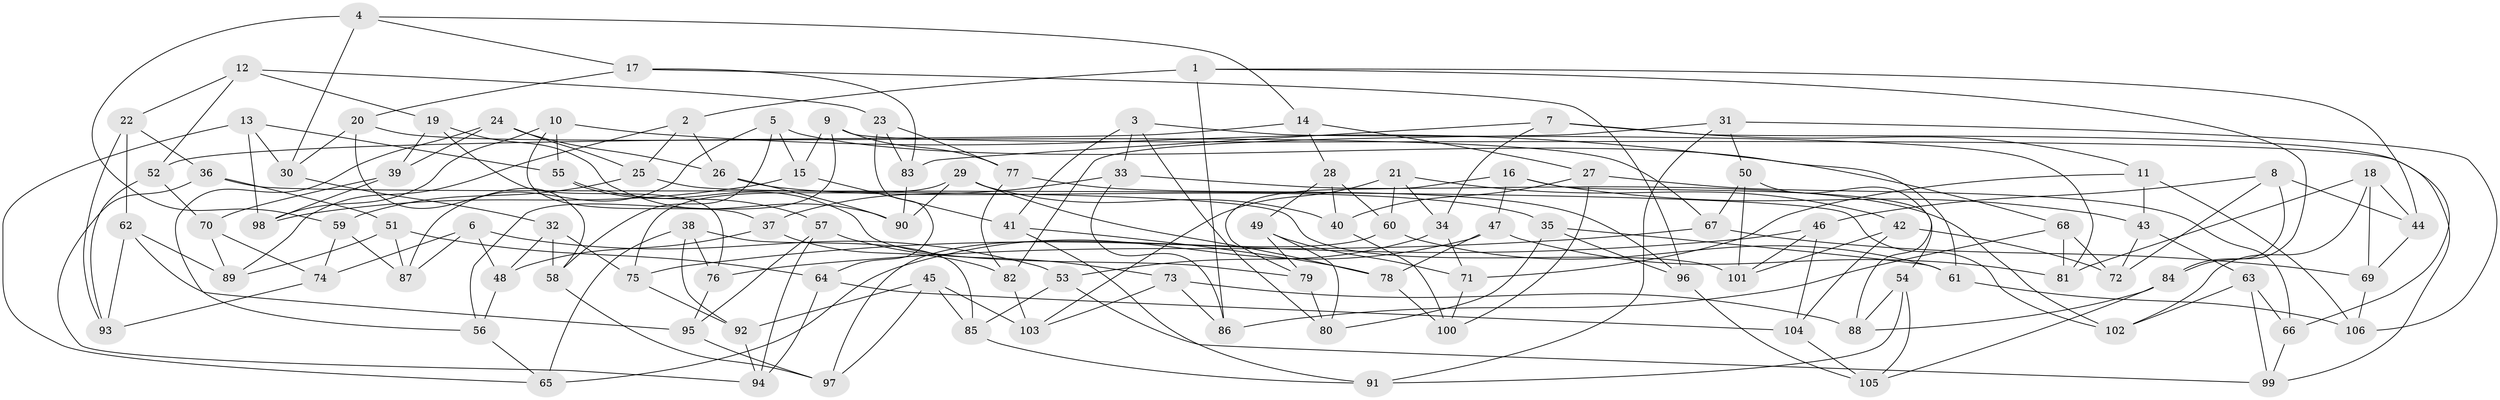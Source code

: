 // Generated by graph-tools (version 1.1) at 2025/16/03/09/25 04:16:43]
// undirected, 106 vertices, 212 edges
graph export_dot {
graph [start="1"]
  node [color=gray90,style=filled];
  1;
  2;
  3;
  4;
  5;
  6;
  7;
  8;
  9;
  10;
  11;
  12;
  13;
  14;
  15;
  16;
  17;
  18;
  19;
  20;
  21;
  22;
  23;
  24;
  25;
  26;
  27;
  28;
  29;
  30;
  31;
  32;
  33;
  34;
  35;
  36;
  37;
  38;
  39;
  40;
  41;
  42;
  43;
  44;
  45;
  46;
  47;
  48;
  49;
  50;
  51;
  52;
  53;
  54;
  55;
  56;
  57;
  58;
  59;
  60;
  61;
  62;
  63;
  64;
  65;
  66;
  67;
  68;
  69;
  70;
  71;
  72;
  73;
  74;
  75;
  76;
  77;
  78;
  79;
  80;
  81;
  82;
  83;
  84;
  85;
  86;
  87;
  88;
  89;
  90;
  91;
  92;
  93;
  94;
  95;
  96;
  97;
  98;
  99;
  100;
  101;
  102;
  103;
  104;
  105;
  106;
  1 -- 2;
  1 -- 86;
  1 -- 84;
  1 -- 44;
  2 -- 25;
  2 -- 89;
  2 -- 26;
  3 -- 80;
  3 -- 33;
  3 -- 41;
  3 -- 81;
  4 -- 17;
  4 -- 59;
  4 -- 30;
  4 -- 14;
  5 -- 61;
  5 -- 58;
  5 -- 87;
  5 -- 15;
  6 -- 53;
  6 -- 48;
  6 -- 74;
  6 -- 87;
  7 -- 11;
  7 -- 34;
  7 -- 66;
  7 -- 83;
  8 -- 46;
  8 -- 84;
  8 -- 44;
  8 -- 72;
  9 -- 77;
  9 -- 56;
  9 -- 15;
  9 -- 99;
  10 -- 37;
  10 -- 68;
  10 -- 55;
  10 -- 98;
  11 -- 43;
  11 -- 106;
  11 -- 71;
  12 -- 22;
  12 -- 19;
  12 -- 23;
  12 -- 52;
  13 -- 30;
  13 -- 55;
  13 -- 98;
  13 -- 65;
  14 -- 52;
  14 -- 28;
  14 -- 27;
  15 -- 41;
  15 -- 98;
  16 -- 79;
  16 -- 47;
  16 -- 43;
  16 -- 54;
  17 -- 96;
  17 -- 20;
  17 -- 83;
  18 -- 102;
  18 -- 44;
  18 -- 81;
  18 -- 69;
  19 -- 39;
  19 -- 90;
  19 -- 76;
  20 -- 58;
  20 -- 30;
  20 -- 67;
  21 -- 60;
  21 -- 34;
  21 -- 103;
  21 -- 42;
  22 -- 36;
  22 -- 62;
  22 -- 93;
  23 -- 83;
  23 -- 77;
  23 -- 64;
  24 -- 39;
  24 -- 56;
  24 -- 25;
  24 -- 26;
  25 -- 101;
  25 -- 59;
  26 -- 90;
  26 -- 35;
  27 -- 66;
  27 -- 100;
  27 -- 40;
  28 -- 40;
  28 -- 60;
  28 -- 49;
  29 -- 40;
  29 -- 75;
  29 -- 78;
  29 -- 90;
  30 -- 32;
  31 -- 50;
  31 -- 82;
  31 -- 91;
  31 -- 106;
  32 -- 48;
  32 -- 75;
  32 -- 58;
  33 -- 86;
  33 -- 37;
  33 -- 102;
  34 -- 71;
  34 -- 53;
  35 -- 96;
  35 -- 61;
  35 -- 80;
  36 -- 102;
  36 -- 51;
  36 -- 94;
  37 -- 48;
  37 -- 82;
  38 -- 85;
  38 -- 76;
  38 -- 65;
  38 -- 92;
  39 -- 70;
  39 -- 98;
  40 -- 100;
  41 -- 78;
  41 -- 91;
  42 -- 101;
  42 -- 72;
  42 -- 104;
  43 -- 72;
  43 -- 63;
  44 -- 69;
  45 -- 85;
  45 -- 103;
  45 -- 97;
  45 -- 92;
  46 -- 75;
  46 -- 104;
  46 -- 101;
  47 -- 78;
  47 -- 65;
  47 -- 81;
  48 -- 56;
  49 -- 80;
  49 -- 79;
  49 -- 71;
  50 -- 88;
  50 -- 101;
  50 -- 67;
  51 -- 89;
  51 -- 64;
  51 -- 87;
  52 -- 93;
  52 -- 70;
  53 -- 85;
  53 -- 99;
  54 -- 91;
  54 -- 88;
  54 -- 105;
  55 -- 57;
  55 -- 79;
  56 -- 65;
  57 -- 73;
  57 -- 94;
  57 -- 95;
  58 -- 97;
  59 -- 74;
  59 -- 87;
  60 -- 61;
  60 -- 97;
  61 -- 106;
  62 -- 95;
  62 -- 93;
  62 -- 89;
  63 -- 99;
  63 -- 102;
  63 -- 66;
  64 -- 94;
  64 -- 104;
  66 -- 99;
  67 -- 69;
  67 -- 76;
  68 -- 81;
  68 -- 86;
  68 -- 72;
  69 -- 106;
  70 -- 74;
  70 -- 89;
  71 -- 100;
  73 -- 86;
  73 -- 103;
  73 -- 88;
  74 -- 93;
  75 -- 92;
  76 -- 95;
  77 -- 96;
  77 -- 82;
  78 -- 100;
  79 -- 80;
  82 -- 103;
  83 -- 90;
  84 -- 88;
  84 -- 105;
  85 -- 91;
  92 -- 94;
  95 -- 97;
  96 -- 105;
  104 -- 105;
}
